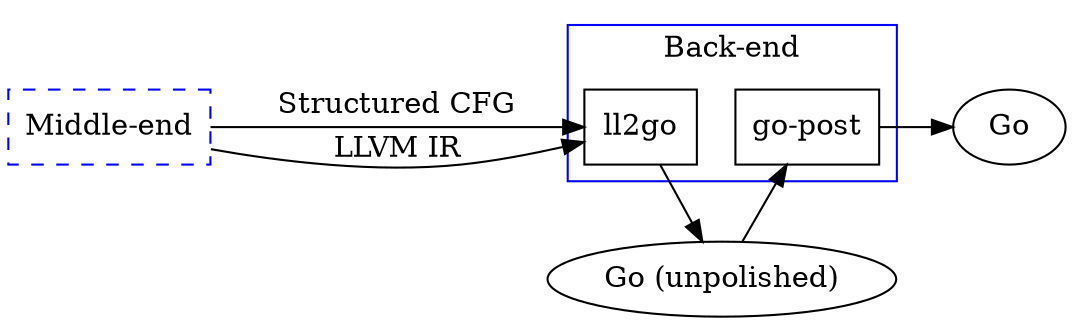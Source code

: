 digraph G {
	newrank=true

	// Middle-end
	Middle [label="Middle-end" shape=box style=dashed color=blue]

	// Back-end
	subgraph cluster {
		label="Back-end"
		color=blue
		ll2go [label="ll2go" shape=box]
		post [label="go-post" shape=box]
	}

	// Temporary output.
	tmpgo [label="Go (unpolished)"]

	// Output
	Out [label="Go"]

	// Middle-end -> back-end
	Middle -> ll2go [label="Structured CFG" minlen=5]
	Middle -> ll2go [label="LLVM IR"]

	// Back-end -> output
	ll2go -> tmpgo
	tmpgo -> post
	post -> Out

	{rank=same Middle ll2go post Out}
}
